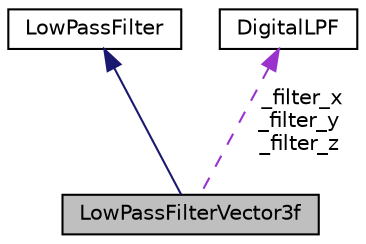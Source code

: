 digraph "LowPassFilterVector3f"
{
 // INTERACTIVE_SVG=YES
  edge [fontname="Helvetica",fontsize="10",labelfontname="Helvetica",labelfontsize="10"];
  node [fontname="Helvetica",fontsize="10",shape=record];
  Node1 [label="LowPassFilterVector3f",height=0.2,width=0.4,color="black", fillcolor="grey75", style="filled" fontcolor="black"];
  Node2 -> Node1 [dir="back",color="midnightblue",fontsize="10",style="solid",fontname="Helvetica"];
  Node2 [label="LowPassFilter",height=0.2,width=0.4,color="black", fillcolor="white", style="filled",URL="$classLowPassFilter.html"];
  Node3 -> Node1 [dir="back",color="darkorchid3",fontsize="10",style="dashed",label=" _filter_x\n_filter_y\n_filter_z" ,fontname="Helvetica"];
  Node3 [label="DigitalLPF",height=0.2,width=0.4,color="black", fillcolor="white", style="filled",URL="$classDigitalLPF.html"];
}
